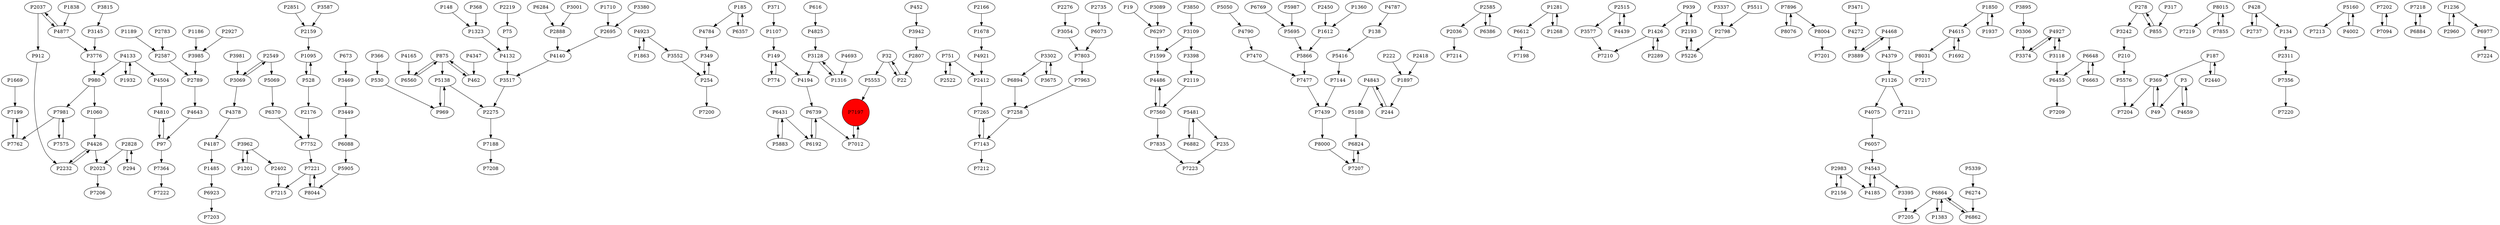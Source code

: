 digraph {
	P1669 -> P7199
	P1095 -> P528
	P875 -> P6560
	P530 -> P969
	P4784 -> P349
	P4133 -> P1932
	P6088 -> P5905
	P5553 -> P7197
	P751 -> P2412
	P19 -> P6297
	P4643 -> P97
	P4843 -> P5108
	P1323 -> P4132
	P138 -> P5416
	P149 -> P774
	P1863 -> P4923
	P2036 -> P7214
	P6612 -> P7198
	P1426 -> P7210
	P8004 -> P7201
	P2159 -> P1095
	P32 -> P5553
	P4379 -> P1126
	P368 -> P1323
	P5883 -> P6431
	P2275 -> P7188
	P8031 -> P7217
	P1850 -> P4615
	P2037 -> P912
	P185 -> P6357
	P4927 -> P3374
	P3069 -> P2549
	P6739 -> P6192
	P7803 -> P7963
	P369 -> P7204
	P3398 -> P2119
	P6663 -> P6648
	P7835 -> P7223
	P3337 -> P2798
	P8015 -> P7219
	P3517 -> P2275
	P428 -> P2737
	P7470 -> P7477
	P32 -> P22
	P1281 -> P6612
	P4693 -> P1316
	P4272 -> P3889
	P3001 -> P2888
	P294 -> P2828
	P4543 -> P4185
	P2289 -> P1426
	P2851 -> P2159
	P4543 -> P3395
	P5160 -> P7213
	P7199 -> P7762
	P6769 -> P5695
	P5481 -> P6882
	P939 -> P2193
	P1383 -> P6864
	P3471 -> P4272
	P7143 -> P7212
	P7221 -> P8044
	P616 -> P4825
	P187 -> P2440
	P7197 -> P7012
	P528 -> P2176
	P2450 -> P1612
	P2023 -> P7206
	P2232 -> P4426
	P222 -> P1897
	P2828 -> P294
	P3962 -> P1201
	P5416 -> P7144
	P185 -> P4784
	P1316 -> P3128
	P3145 -> P3776
	P4426 -> P2232
	P4426 -> P2023
	P7202 -> P7094
	P3889 -> P4468
	P4165 -> P6560
	P5339 -> P6274
	P3850 -> P3109
	P8044 -> P7221
	P1426 -> P2289
	P980 -> P7981
	P4378 -> P4187
	P4923 -> P1863
	P939 -> P1426
	P3 -> P49
	P2515 -> P3577
	P349 -> P254
	P4132 -> P3517
	P4877 -> P2037
	P6864 -> P1383
	P7575 -> P7981
	P3109 -> P3398
	P3242 -> P210
	P6192 -> P6739
	P5511 -> P2798
	P3069 -> P4378
	P7144 -> P7439
	P6297 -> P1599
	P2585 -> P6386
	P6357 -> P185
	P7221 -> P7215
	P3895 -> P3306
	P3449 -> P6088
	P4825 -> P3128
	P6431 -> P6192
	P3374 -> P4927
	P3981 -> P3069
	P369 -> P49
	P4140 -> P3517
	P3380 -> P2695
	P4787 -> P138
	P2418 -> P1897
	P7981 -> P7762
	P1838 -> P4877
	P7752 -> P7221
	P7218 -> P6884
	P980 -> P1060
	P875 -> P5138
	P4194 -> P6739
	P2927 -> P3985
	P6884 -> P7218
	P2807 -> P22
	P2522 -> P751
	P452 -> P3942
	P6894 -> P7258
	P2983 -> P4185
	P4468 -> P3889
	P3962 -> P2402
	P3302 -> P3675
	P149 -> P4194
	P1612 -> P5866
	P4843 -> P244
	P2828 -> P2023
	P6923 -> P7203
	P5866 -> P7477
	P3552 -> P254
	P6648 -> P6663
	P5160 -> P4002
	P7963 -> P7258
	P3118 -> P4927
	P244 -> P4843
	P148 -> P1323
	P1281 -> P1268
	P1599 -> P4486
	P7258 -> P7143
	P187 -> P369
	P278 -> P855
	P7207 -> P6824
	P3089 -> P6297
	P2440 -> P187
	P7364 -> P7222
	P134 -> P2311
	P5138 -> P2275
	P1678 -> P4921
	P22 -> P32
	P4347 -> P462
	P2311 -> P7356
	P4790 -> P7470
	P254 -> P349
	P4075 -> P6057
	P278 -> P3242
	P1932 -> P4133
	P6864 -> P6862
	P8076 -> P7896
	P3577 -> P7210
	P2695 -> P4140
	P1692 -> P4615
	P969 -> P5138
	P5108 -> P6824
	P1937 -> P1850
	P6386 -> P2585
	P2037 -> P4877
	P6648 -> P6455
	P4133 -> P4504
	P2193 -> P939
	P4877 -> P3776
	P4615 -> P8031
	P2119 -> P7560
	P875 -> P462
	P528 -> P1095
	P7762 -> P7199
	P774 -> P149
	P4810 -> P97
	P5069 -> P6370
	P6057 -> P4543
	P3128 -> P4194
	P4923 -> P3552
	P7188 -> P7208
	P97 -> P7364
	P5576 -> P7204
	P2412 -> P7265
	P1126 -> P4075
	P7560 -> P7835
	P2515 -> P4439
	P5987 -> P5695
	P4468 -> P4379
	P7012 -> P7197
	P1236 -> P2960
	P2983 -> P2156
	P2735 -> P6073
	P3815 -> P3145
	P6977 -> P7224
	P3587 -> P2159
	P5695 -> P5866
	P428 -> P134
	P912 -> P2232
	P4185 -> P4543
	P2176 -> P7752
	P4921 -> P2412
	P4002 -> P5160
	P1126 -> P7211
	P8000 -> P7207
	P97 -> P4810
	P235 -> P7223
	P1268 -> P1281
	P1107 -> P149
	P49 -> P369
	P8015 -> P7855
	P3109 -> P1599
	P254 -> P7200
	P6431 -> P5883
	P6370 -> P7752
	P2783 -> P2587
	P7855 -> P8015
	P1850 -> P1937
	P3302 -> P6894
	P1897 -> P244
	P4504 -> P4810
	P5905 -> P8044
	P210 -> P5576
	P6882 -> P5481
	P5226 -> P2193
	P2960 -> P1236
	P6864 -> P7205
	P2585 -> P2036
	P7981 -> P7575
	P5481 -> P235
	P5138 -> P969
	P3942 -> P2807
	P1060 -> P4426
	P5050 -> P4790
	P2166 -> P1678
	P3469 -> P3449
	P7560 -> P4486
	P1710 -> P2695
	P6560 -> P875
	P3118 -> P6455
	P6073 -> P7803
	P3128 -> P1316
	P3395 -> P7205
	P2798 -> P5226
	P4439 -> P2515
	P6862 -> P6864
	P751 -> P2522
	P2156 -> P2983
	P2402 -> P7215
	P3054 -> P7803
	P317 -> P855
	P3306 -> P3374
	P673 -> P3469
	P6739 -> P7012
	P4187 -> P1485
	P7265 -> P7143
	P7439 -> P8000
	P4133 -> P980
	P855 -> P278
	P7356 -> P7220
	P3675 -> P3302
	P6824 -> P7207
	P7094 -> P7202
	P6284 -> P2888
	P3985 -> P2789
	P2549 -> P3069
	P4615 -> P1692
	P2193 -> P5226
	P2587 -> P2789
	P7143 -> P7265
	P6455 -> P7209
	P1186 -> P3985
	P2276 -> P3054
	P4659 -> P3
	P3776 -> P980
	P1485 -> P6923
	P462 -> P875
	P1236 -> P6977
	P4486 -> P7560
	P1189 -> P2587
	P4927 -> P3118
	P371 -> P1107
	P7896 -> P8004
	P75 -> P4132
	P7477 -> P7439
	P366 -> P530
	P2737 -> P428
	P7896 -> P8076
	P2219 -> P75
	P2789 -> P4643
	P3 -> P4659
	P6274 -> P6862
	P1360 -> P1612
	P2888 -> P4140
	P1201 -> P3962
	P2549 -> P5069
	P7197 [shape=circle]
	P7197 [style=filled]
	P7197 [fillcolor=red]
}